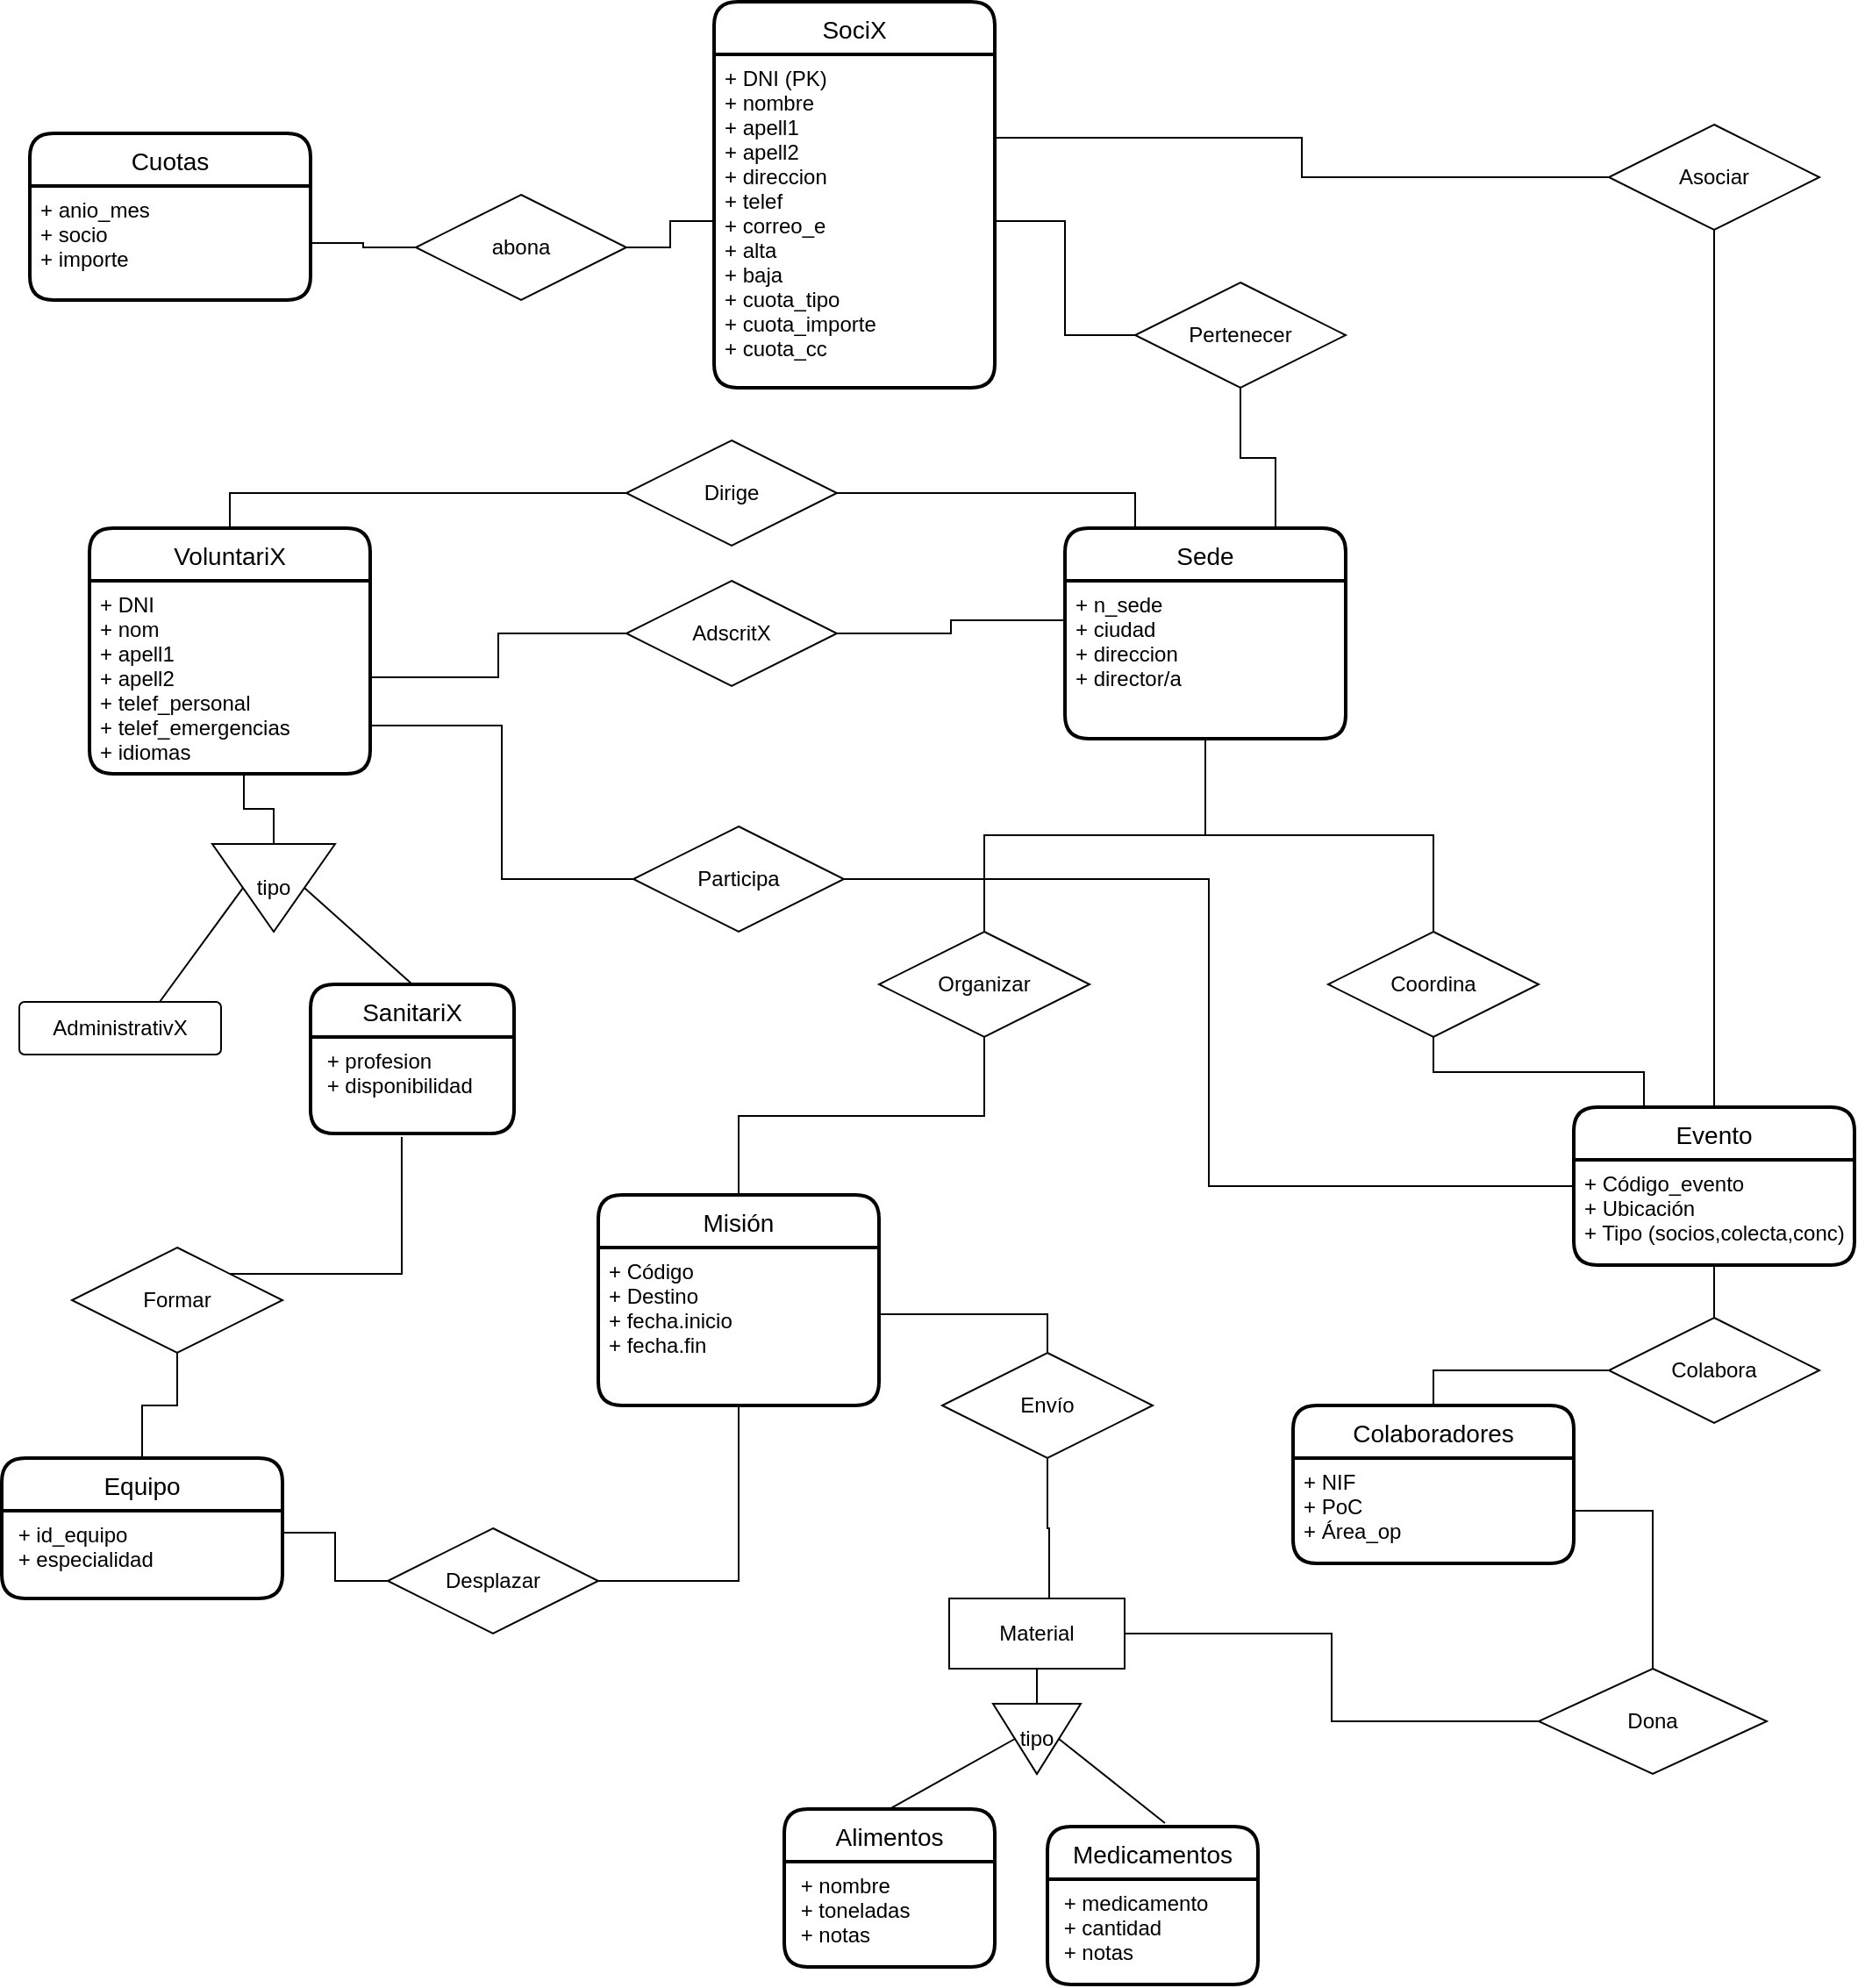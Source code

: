 <mxfile version="14.4.3" type="device"><diagram id="SBgP6ZWbKOvPVADEO_v5" name="Página-1"><mxGraphModel dx="1086" dy="806" grid="1" gridSize="10" guides="1" tooltips="1" connect="1" arrows="1" fold="1" page="1" pageScale="1" pageWidth="827" pageHeight="1169" math="0" shadow="0"><root><mxCell id="0"/><mxCell id="1" parent="0"/><mxCell id="k38d3QJenyf0gSWcsNWi-136" style="edgeStyle=orthogonalEdgeStyle;rounded=0;orthogonalLoop=1;jettySize=auto;html=1;exitX=0.5;exitY=0;exitDx=0;exitDy=0;entryX=0;entryY=0.5;entryDx=0;entryDy=0;endArrow=none;endFill=0;" parent="1" source="k38d3QJenyf0gSWcsNWi-140" target="k38d3QJenyf0gSWcsNWi-135" edge="1"><mxGeometry relative="1" as="geometry"><mxPoint x="180" y="350" as="sourcePoint"/></mxGeometry></mxCell><mxCell id="k38d3QJenyf0gSWcsNWi-77" style="edgeStyle=orthogonalEdgeStyle;rounded=0;orthogonalLoop=1;jettySize=auto;html=1;entryX=0.5;entryY=1;entryDx=0;entryDy=0;endArrow=none;endFill=0;exitX=0.75;exitY=0;exitDx=0;exitDy=0;" parent="1" source="k38d3QJenyf0gSWcsNWi-132" target="k38d3QJenyf0gSWcsNWi-74" edge="1"><mxGeometry relative="1" as="geometry"><mxPoint x="740" y="350" as="sourcePoint"/></mxGeometry></mxCell><mxCell id="k38d3QJenyf0gSWcsNWi-89" style="edgeStyle=orthogonalEdgeStyle;rounded=0;orthogonalLoop=1;jettySize=auto;html=1;exitX=0.5;exitY=1;exitDx=0;exitDy=0;entryX=0.5;entryY=0;entryDx=0;entryDy=0;endArrow=none;endFill=0;" parent="1" source="k38d3QJenyf0gSWcsNWi-133" target="k38d3QJenyf0gSWcsNWi-88" edge="1"><mxGeometry relative="1" as="geometry"><mxPoint x="740" y="390" as="sourcePoint"/></mxGeometry></mxCell><mxCell id="k38d3QJenyf0gSWcsNWi-75" style="edgeStyle=orthogonalEdgeStyle;rounded=0;orthogonalLoop=1;jettySize=auto;html=1;exitX=1;exitY=0.5;exitDx=0;exitDy=0;entryX=0;entryY=0.25;entryDx=0;entryDy=0;endArrow=none;endFill=0;" parent="1" source="k38d3QJenyf0gSWcsNWi-72" target="k38d3QJenyf0gSWcsNWi-133" edge="1"><mxGeometry relative="1" as="geometry"><mxPoint x="690" y="370" as="targetPoint"/></mxGeometry></mxCell><mxCell id="k38d3QJenyf0gSWcsNWi-76" style="edgeStyle=orthogonalEdgeStyle;rounded=0;orthogonalLoop=1;jettySize=auto;html=1;endArrow=none;endFill=0;entryX=1;entryY=0.5;entryDx=0;entryDy=0;" parent="1" source="k38d3QJenyf0gSWcsNWi-72" target="k38d3QJenyf0gSWcsNWi-141" edge="1"><mxGeometry relative="1" as="geometry"><mxPoint x="230" y="370" as="targetPoint"/></mxGeometry></mxCell><mxCell id="k38d3QJenyf0gSWcsNWi-72" value="AdscritX" style="shape=rhombus;perimeter=rhombusPerimeter;whiteSpace=wrap;html=1;align=center;" parent="1" vertex="1"><mxGeometry x="390" y="340" width="120" height="60" as="geometry"/></mxCell><mxCell id="k38d3QJenyf0gSWcsNWi-78" style="edgeStyle=orthogonalEdgeStyle;rounded=0;orthogonalLoop=1;jettySize=auto;html=1;exitX=0;exitY=0.5;exitDx=0;exitDy=0;endArrow=none;endFill=0;" parent="1" source="k38d3QJenyf0gSWcsNWi-74" target="k38d3QJenyf0gSWcsNWi-123" edge="1"><mxGeometry relative="1" as="geometry"><mxPoint x="380" y="200" as="targetPoint"/></mxGeometry></mxCell><mxCell id="k38d3QJenyf0gSWcsNWi-74" value="Pertenecer" style="shape=rhombus;perimeter=rhombusPerimeter;whiteSpace=wrap;html=1;align=center;" parent="1" vertex="1"><mxGeometry x="680" y="170" width="120" height="60" as="geometry"/></mxCell><mxCell id="k38d3QJenyf0gSWcsNWi-79" style="edgeStyle=orthogonalEdgeStyle;rounded=0;jumpSize=1;orthogonalLoop=1;jettySize=auto;html=1;exitX=0.55;exitY=1.008;exitDx=0;exitDy=0;entryX=0;entryY=0.5;entryDx=0;entryDy=0;endArrow=none;endFill=0;exitPerimeter=0;" parent="1" source="k38d3QJenyf0gSWcsNWi-141" target="k38d3QJenyf0gSWcsNWi-81" edge="1"><mxGeometry relative="1" as="geometry"><mxPoint x="184" y="500" as="sourcePoint"/></mxGeometry></mxCell><mxCell id="k38d3QJenyf0gSWcsNWi-80" style="edgeStyle=orthogonalEdgeStyle;rounded=0;orthogonalLoop=1;jettySize=auto;html=1;exitX=0.5;exitY=1;exitDx=0;exitDy=0;entryX=0.5;entryY=0;entryDx=0;entryDy=0;strokeColor=none;jumpSize=2;" parent="1" source="k38d3QJenyf0gSWcsNWi-81" target="k38d3QJenyf0gSWcsNWi-82" edge="1"><mxGeometry relative="1" as="geometry"/></mxCell><mxCell id="k38d3QJenyf0gSWcsNWi-81" value="tipo" style="triangle;whiteSpace=wrap;html=1;direction=south;" parent="1" vertex="1"><mxGeometry x="154" y="490" width="70" height="50" as="geometry"/></mxCell><mxCell id="k38d3QJenyf0gSWcsNWi-82" value="AdministrativX" style="rounded=1;arcSize=10;whiteSpace=wrap;html=1;align=center;" parent="1" vertex="1"><mxGeometry x="44" y="580" width="115" height="30" as="geometry"/></mxCell><mxCell id="k38d3QJenyf0gSWcsNWi-84" value="" style="endArrow=none;html=1;entryX=0.5;entryY=1;entryDx=0;entryDy=0;" parent="1" target="k38d3QJenyf0gSWcsNWi-81" edge="1"><mxGeometry width="50" height="50" relative="1" as="geometry"><mxPoint x="124" y="580" as="sourcePoint"/><mxPoint x="174" y="530" as="targetPoint"/></mxGeometry></mxCell><mxCell id="k38d3QJenyf0gSWcsNWi-85" value="" style="endArrow=none;html=1;entryX=0.5;entryY=0;entryDx=0;entryDy=0;exitX=0.5;exitY=0;exitDx=0;exitDy=0;" parent="1" source="k38d3QJenyf0gSWcsNWi-81" target="k38d3QJenyf0gSWcsNWi-145" edge="1"><mxGeometry width="50" height="50" relative="1" as="geometry"><mxPoint x="264" y="560" as="sourcePoint"/><mxPoint x="256.5" y="580" as="targetPoint"/></mxGeometry></mxCell><mxCell id="k38d3QJenyf0gSWcsNWi-104" style="edgeStyle=orthogonalEdgeStyle;rounded=0;orthogonalLoop=1;jettySize=auto;html=1;exitX=1.006;exitY=0.422;exitDx=0;exitDy=0;entryX=0.5;entryY=0;entryDx=0;entryDy=0;endArrow=none;endFill=0;exitPerimeter=0;" parent="1" source="k38d3QJenyf0gSWcsNWi-139" target="k38d3QJenyf0gSWcsNWi-103" edge="1"><mxGeometry relative="1" as="geometry"><mxPoint x="504" y="700" as="sourcePoint"/></mxGeometry></mxCell><mxCell id="k38d3QJenyf0gSWcsNWi-90" style="edgeStyle=orthogonalEdgeStyle;rounded=0;orthogonalLoop=1;jettySize=auto;html=1;exitX=0.5;exitY=1;exitDx=0;exitDy=0;endArrow=none;endFill=0;entryX=0.5;entryY=0;entryDx=0;entryDy=0;" parent="1" source="k38d3QJenyf0gSWcsNWi-88" target="k38d3QJenyf0gSWcsNWi-138" edge="1"><mxGeometry relative="1" as="geometry"><mxPoint x="454" y="680" as="targetPoint"/></mxGeometry></mxCell><mxCell id="k38d3QJenyf0gSWcsNWi-88" value="Organizar" style="shape=rhombus;perimeter=rhombusPerimeter;whiteSpace=wrap;html=1;align=center;" parent="1" vertex="1"><mxGeometry x="534" y="540" width="120" height="60" as="geometry"/></mxCell><mxCell id="k38d3QJenyf0gSWcsNWi-107" style="edgeStyle=orthogonalEdgeStyle;rounded=0;orthogonalLoop=1;jettySize=auto;html=1;exitX=1;exitY=0.25;exitDx=0;exitDy=0;entryX=0;entryY=0.5;entryDx=0;entryDy=0;endArrow=none;endFill=0;" parent="1" source="k38d3QJenyf0gSWcsNWi-144" target="k38d3QJenyf0gSWcsNWi-106" edge="1"><mxGeometry relative="1" as="geometry"><mxPoint x="184" y="930" as="sourcePoint"/></mxGeometry></mxCell><mxCell id="k38d3QJenyf0gSWcsNWi-94" style="edgeStyle=orthogonalEdgeStyle;rounded=0;orthogonalLoop=1;jettySize=auto;html=1;exitX=0.5;exitY=1;exitDx=0;exitDy=0;entryX=0.5;entryY=0;entryDx=0;entryDy=0;endArrow=none;endFill=0;" parent="1" source="k38d3QJenyf0gSWcsNWi-92" target="k38d3QJenyf0gSWcsNWi-143" edge="1"><mxGeometry relative="1" as="geometry"><mxPoint x="134" y="910" as="targetPoint"/></mxGeometry></mxCell><mxCell id="k38d3QJenyf0gSWcsNWi-151" style="edgeStyle=orthogonalEdgeStyle;rounded=0;orthogonalLoop=1;jettySize=auto;html=1;exitX=1;exitY=0;exitDx=0;exitDy=0;entryX=0.448;entryY=1.036;entryDx=0;entryDy=0;entryPerimeter=0;endArrow=none;endFill=0;" parent="1" source="k38d3QJenyf0gSWcsNWi-92" target="k38d3QJenyf0gSWcsNWi-146" edge="1"><mxGeometry relative="1" as="geometry"/></mxCell><mxCell id="k38d3QJenyf0gSWcsNWi-92" value="Formar" style="shape=rhombus;perimeter=rhombusPerimeter;whiteSpace=wrap;html=1;align=center;" parent="1" vertex="1"><mxGeometry x="74" y="720" width="120" height="60" as="geometry"/></mxCell><mxCell id="k38d3QJenyf0gSWcsNWi-102" style="edgeStyle=orthogonalEdgeStyle;rounded=0;orthogonalLoop=1;jettySize=auto;html=1;exitX=0.5;exitY=1;exitDx=0;exitDy=0;entryX=0;entryY=0.5;entryDx=0;entryDy=0;endArrow=none;endFill=0;" parent="1" source="k38d3QJenyf0gSWcsNWi-95" target="k38d3QJenyf0gSWcsNWi-97" edge="1"><mxGeometry relative="1" as="geometry"/></mxCell><mxCell id="k38d3QJenyf0gSWcsNWi-95" value="Material" style="whiteSpace=wrap;html=1;align=center;" parent="1" vertex="1"><mxGeometry x="574" y="920" width="100" height="40" as="geometry"/></mxCell><mxCell id="k38d3QJenyf0gSWcsNWi-96" style="edgeStyle=orthogonalEdgeStyle;rounded=0;orthogonalLoop=1;jettySize=auto;html=1;exitX=0.5;exitY=1;exitDx=0;exitDy=0;entryX=0.5;entryY=0;entryDx=0;entryDy=0;strokeColor=none;jumpSize=2;" parent="1" source="k38d3QJenyf0gSWcsNWi-97" edge="1"><mxGeometry relative="1" as="geometry"><mxPoint x="551.5" y="1040" as="targetPoint"/></mxGeometry></mxCell><mxCell id="k38d3QJenyf0gSWcsNWi-97" value="tipo" style="triangle;whiteSpace=wrap;html=1;direction=south;" parent="1" vertex="1"><mxGeometry x="599" y="980" width="50" height="40" as="geometry"/></mxCell><mxCell id="k38d3QJenyf0gSWcsNWi-100" value="" style="endArrow=none;html=1;entryX=0.5;entryY=1;entryDx=0;entryDy=0;exitX=0.5;exitY=0;exitDx=0;exitDy=0;" parent="1" source="k38d3QJenyf0gSWcsNWi-152" target="k38d3QJenyf0gSWcsNWi-97" edge="1"><mxGeometry width="50" height="50" relative="1" as="geometry"><mxPoint x="564" y="1040" as="sourcePoint"/><mxPoint x="614" y="990" as="targetPoint"/></mxGeometry></mxCell><mxCell id="k38d3QJenyf0gSWcsNWi-101" value="" style="endArrow=none;html=1;entryX=0.558;entryY=-0.022;entryDx=0;entryDy=0;exitX=0.5;exitY=0;exitDx=0;exitDy=0;entryPerimeter=0;" parent="1" source="k38d3QJenyf0gSWcsNWi-97" target="k38d3QJenyf0gSWcsNWi-157" edge="1"><mxGeometry width="50" height="50" relative="1" as="geometry"><mxPoint x="704" y="1020" as="sourcePoint"/><mxPoint x="701.5" y="1040" as="targetPoint"/></mxGeometry></mxCell><mxCell id="k38d3QJenyf0gSWcsNWi-105" style="edgeStyle=orthogonalEdgeStyle;rounded=0;orthogonalLoop=1;jettySize=auto;html=1;exitX=0.5;exitY=1;exitDx=0;exitDy=0;entryX=0.57;entryY=0;entryDx=0;entryDy=0;entryPerimeter=0;endArrow=none;endFill=0;" parent="1" source="k38d3QJenyf0gSWcsNWi-103" target="k38d3QJenyf0gSWcsNWi-95" edge="1"><mxGeometry relative="1" as="geometry"/></mxCell><mxCell id="k38d3QJenyf0gSWcsNWi-103" value="Envío" style="shape=rhombus;perimeter=rhombusPerimeter;whiteSpace=wrap;html=1;align=center;" parent="1" vertex="1"><mxGeometry x="570" y="780" width="120" height="60" as="geometry"/></mxCell><mxCell id="k38d3QJenyf0gSWcsNWi-108" style="edgeStyle=orthogonalEdgeStyle;rounded=0;orthogonalLoop=1;jettySize=auto;html=1;exitX=1;exitY=0.5;exitDx=0;exitDy=0;entryX=0.5;entryY=1;entryDx=0;entryDy=0;endArrow=none;endFill=0;" parent="1" source="k38d3QJenyf0gSWcsNWi-106" target="k38d3QJenyf0gSWcsNWi-139" edge="1"><mxGeometry relative="1" as="geometry"><mxPoint x="454" y="760" as="targetPoint"/></mxGeometry></mxCell><mxCell id="k38d3QJenyf0gSWcsNWi-106" value="Desplazar" style="shape=rhombus;perimeter=rhombusPerimeter;whiteSpace=wrap;html=1;align=center;" parent="1" vertex="1"><mxGeometry x="254" y="880" width="120" height="60" as="geometry"/></mxCell><mxCell id="k38d3QJenyf0gSWcsNWi-122" value="SociX" style="swimlane;childLayout=stackLayout;horizontal=1;startSize=30;horizontalStack=0;rounded=1;fontSize=14;fontStyle=0;strokeWidth=2;resizeParent=0;resizeLast=1;shadow=0;dashed=0;align=center;" parent="1" vertex="1"><mxGeometry x="440" y="10" width="160" height="220" as="geometry"><mxRectangle x="210" y="100" width="40" height="30" as="alternateBounds"/></mxGeometry></mxCell><mxCell id="k38d3QJenyf0gSWcsNWi-123" value="+ DNI (PK)&#10;+ nombre&#10;+ apell1&#10;+ apell2&#10;+ direccion&#10;+ telef&#10;+ correo_e&#10;+ alta&#10;+ baja&#10;+ cuota_tipo&#10;+ cuota_importe&#10;+ cuota_cc" style="align=left;strokeColor=none;fillColor=none;spacingLeft=4;fontSize=12;verticalAlign=top;resizable=0;rotatable=0;part=1;" parent="k38d3QJenyf0gSWcsNWi-122" vertex="1"><mxGeometry y="30" width="160" height="190" as="geometry"/></mxCell><mxCell id="k38d3QJenyf0gSWcsNWi-127" value="Cuotas" style="swimlane;childLayout=stackLayout;horizontal=1;startSize=30;horizontalStack=0;rounded=1;fontSize=14;fontStyle=0;strokeWidth=2;resizeParent=0;resizeLast=1;shadow=0;dashed=0;align=center;" parent="1" vertex="1"><mxGeometry x="50" y="85" width="160" height="95" as="geometry"/></mxCell><mxCell id="k38d3QJenyf0gSWcsNWi-128" value="+ anio_mes&#10;+ socio&#10;+ importe" style="align=left;strokeColor=none;fillColor=none;spacingLeft=4;fontSize=12;verticalAlign=top;resizable=0;rotatable=0;part=1;" parent="k38d3QJenyf0gSWcsNWi-127" vertex="1"><mxGeometry y="30" width="160" height="65" as="geometry"/></mxCell><mxCell id="k38d3QJenyf0gSWcsNWi-130" style="edgeStyle=orthogonalEdgeStyle;rounded=0;orthogonalLoop=1;jettySize=auto;html=1;entryX=1;entryY=0.5;entryDx=0;entryDy=0;endArrow=none;endFill=0;" parent="1" source="k38d3QJenyf0gSWcsNWi-129" target="k38d3QJenyf0gSWcsNWi-128" edge="1"><mxGeometry relative="1" as="geometry"/></mxCell><mxCell id="k38d3QJenyf0gSWcsNWi-131" style="edgeStyle=orthogonalEdgeStyle;rounded=0;orthogonalLoop=1;jettySize=auto;html=1;exitX=1;exitY=0.5;exitDx=0;exitDy=0;entryX=0;entryY=0.5;entryDx=0;entryDy=0;endArrow=none;endFill=0;" parent="1" source="k38d3QJenyf0gSWcsNWi-129" target="k38d3QJenyf0gSWcsNWi-123" edge="1"><mxGeometry relative="1" as="geometry"/></mxCell><mxCell id="k38d3QJenyf0gSWcsNWi-129" value="abona" style="shape=rhombus;perimeter=rhombusPerimeter;whiteSpace=wrap;html=1;align=center;" parent="1" vertex="1"><mxGeometry x="270" y="120" width="120" height="60" as="geometry"/></mxCell><mxCell id="k38d3QJenyf0gSWcsNWi-132" value="Sede" style="swimlane;childLayout=stackLayout;horizontal=1;startSize=30;horizontalStack=0;rounded=1;fontSize=14;fontStyle=0;strokeWidth=2;resizeParent=0;resizeLast=1;shadow=0;dashed=0;align=center;" parent="1" vertex="1"><mxGeometry x="640" y="310" width="160" height="120" as="geometry"/></mxCell><mxCell id="k38d3QJenyf0gSWcsNWi-133" value="+ n_sede&#10;+ ciudad&#10;+ direccion&#10;+ director/a" style="align=left;strokeColor=none;fillColor=none;spacingLeft=4;fontSize=12;verticalAlign=top;resizable=0;rotatable=0;part=1;" parent="k38d3QJenyf0gSWcsNWi-132" vertex="1"><mxGeometry y="30" width="160" height="90" as="geometry"/></mxCell><mxCell id="k38d3QJenyf0gSWcsNWi-137" style="edgeStyle=orthogonalEdgeStyle;rounded=0;orthogonalLoop=1;jettySize=auto;html=1;exitX=1;exitY=0.5;exitDx=0;exitDy=0;entryX=0.25;entryY=0;entryDx=0;entryDy=0;endArrow=none;endFill=0;" parent="1" source="k38d3QJenyf0gSWcsNWi-135" target="k38d3QJenyf0gSWcsNWi-132" edge="1"><mxGeometry relative="1" as="geometry"/></mxCell><mxCell id="k38d3QJenyf0gSWcsNWi-135" value="Dirige" style="shape=rhombus;perimeter=rhombusPerimeter;whiteSpace=wrap;html=1;align=center;" parent="1" vertex="1"><mxGeometry x="390" y="260" width="120" height="60" as="geometry"/></mxCell><mxCell id="k38d3QJenyf0gSWcsNWi-138" value="Misión" style="swimlane;childLayout=stackLayout;horizontal=1;startSize=30;horizontalStack=0;rounded=1;fontSize=14;fontStyle=0;strokeWidth=2;resizeParent=0;resizeLast=1;shadow=0;dashed=0;align=center;" parent="1" vertex="1"><mxGeometry x="374" y="690" width="160" height="120" as="geometry"/></mxCell><mxCell id="k38d3QJenyf0gSWcsNWi-139" value="+ Código&#10;+ Destino&#10;+ fecha.inicio&#10;+ fecha.fin" style="align=left;strokeColor=none;fillColor=none;spacingLeft=4;fontSize=12;verticalAlign=top;resizable=0;rotatable=0;part=1;" parent="k38d3QJenyf0gSWcsNWi-138" vertex="1"><mxGeometry y="30" width="160" height="90" as="geometry"/></mxCell><mxCell id="k38d3QJenyf0gSWcsNWi-140" value="VoluntariX" style="swimlane;childLayout=stackLayout;horizontal=1;startSize=30;horizontalStack=0;rounded=1;fontSize=14;fontStyle=0;strokeWidth=2;resizeParent=0;resizeLast=1;shadow=0;dashed=0;align=center;" parent="1" vertex="1"><mxGeometry x="84" y="310" width="160" height="140" as="geometry"/></mxCell><mxCell id="k38d3QJenyf0gSWcsNWi-141" value="+ DNI&#10;+ nom&#10;+ apell1&#10;+ apell2&#10;+ telef_personal&#10;+ telef_emergencias&#10;+ idiomas" style="align=left;strokeColor=none;fillColor=none;spacingLeft=4;fontSize=12;verticalAlign=top;resizable=0;rotatable=0;part=1;" parent="k38d3QJenyf0gSWcsNWi-140" vertex="1"><mxGeometry y="30" width="160" height="110" as="geometry"/></mxCell><mxCell id="k38d3QJenyf0gSWcsNWi-143" value="Equipo" style="swimlane;childLayout=stackLayout;horizontal=1;startSize=30;horizontalStack=0;rounded=1;fontSize=14;fontStyle=0;strokeWidth=2;resizeParent=0;resizeLast=1;shadow=0;dashed=0;align=center;" parent="1" vertex="1"><mxGeometry x="34" y="840" width="160" height="80" as="geometry"/></mxCell><mxCell id="k38d3QJenyf0gSWcsNWi-144" value=" + id_equipo&#10; + especialidad" style="align=left;strokeColor=none;fillColor=none;spacingLeft=4;fontSize=12;verticalAlign=top;resizable=0;rotatable=0;part=1;" parent="k38d3QJenyf0gSWcsNWi-143" vertex="1"><mxGeometry y="30" width="160" height="50" as="geometry"/></mxCell><mxCell id="k38d3QJenyf0gSWcsNWi-145" value="SanitariX" style="swimlane;childLayout=stackLayout;horizontal=1;startSize=30;horizontalStack=0;rounded=1;fontSize=14;fontStyle=0;strokeWidth=2;resizeParent=0;resizeLast=1;shadow=0;dashed=0;align=center;" parent="1" vertex="1"><mxGeometry x="210" y="570" width="116" height="85" as="geometry"/></mxCell><mxCell id="k38d3QJenyf0gSWcsNWi-146" value=" + profesion&#10; + disponibilidad" style="align=left;strokeColor=none;fillColor=none;spacingLeft=4;fontSize=12;verticalAlign=top;resizable=0;rotatable=0;part=1;" parent="k38d3QJenyf0gSWcsNWi-145" vertex="1"><mxGeometry y="30" width="116" height="55" as="geometry"/></mxCell><mxCell id="k38d3QJenyf0gSWcsNWi-152" value="Alimentos" style="swimlane;childLayout=stackLayout;horizontal=1;startSize=30;horizontalStack=0;rounded=1;fontSize=14;fontStyle=0;strokeWidth=2;resizeParent=0;resizeLast=1;shadow=0;dashed=0;align=center;" parent="1" vertex="1"><mxGeometry x="480" y="1040" width="120" height="90" as="geometry"/></mxCell><mxCell id="k38d3QJenyf0gSWcsNWi-153" value=" + nombre&#10; + toneladas&#10; + notas" style="align=left;strokeColor=none;fillColor=none;spacingLeft=4;fontSize=12;verticalAlign=top;resizable=0;rotatable=0;part=1;" parent="k38d3QJenyf0gSWcsNWi-152" vertex="1"><mxGeometry y="30" width="120" height="60" as="geometry"/></mxCell><mxCell id="k38d3QJenyf0gSWcsNWi-157" value="Medicamentos" style="swimlane;childLayout=stackLayout;horizontal=1;startSize=30;horizontalStack=0;rounded=1;fontSize=14;fontStyle=0;strokeWidth=2;resizeParent=0;resizeLast=1;shadow=0;dashed=0;align=center;" parent="1" vertex="1"><mxGeometry x="630" y="1050" width="120" height="90" as="geometry"/></mxCell><mxCell id="k38d3QJenyf0gSWcsNWi-158" value=" + medicamento&#10; + cantidad&#10; + notas" style="align=left;strokeColor=none;fillColor=none;spacingLeft=4;fontSize=12;verticalAlign=top;resizable=0;rotatable=0;part=1;" parent="k38d3QJenyf0gSWcsNWi-157" vertex="1"><mxGeometry y="30" width="120" height="60" as="geometry"/></mxCell><mxCell id="k38d3QJenyf0gSWcsNWi-164" style="edgeStyle=orthogonalEdgeStyle;rounded=0;orthogonalLoop=1;jettySize=auto;html=1;exitX=0.5;exitY=1;exitDx=0;exitDy=0;entryX=0.25;entryY=0;entryDx=0;entryDy=0;endArrow=none;endFill=0;" parent="1" source="k38d3QJenyf0gSWcsNWi-159" target="k38d3QJenyf0gSWcsNWi-161" edge="1"><mxGeometry relative="1" as="geometry"/></mxCell><mxCell id="k38d3QJenyf0gSWcsNWi-159" value="Coordina" style="shape=rhombus;perimeter=rhombusPerimeter;whiteSpace=wrap;html=1;align=center;" parent="1" vertex="1"><mxGeometry x="790" y="540" width="120" height="60" as="geometry"/></mxCell><mxCell id="k38d3QJenyf0gSWcsNWi-160" style="edgeStyle=orthogonalEdgeStyle;rounded=0;orthogonalLoop=1;jettySize=auto;html=1;exitX=0.5;exitY=1;exitDx=0;exitDy=0;entryX=0.5;entryY=0;entryDx=0;entryDy=0;endArrow=none;endFill=0;" parent="1" source="k38d3QJenyf0gSWcsNWi-133" target="k38d3QJenyf0gSWcsNWi-159" edge="1"><mxGeometry relative="1" as="geometry"/></mxCell><mxCell id="k38d3QJenyf0gSWcsNWi-161" value="Evento" style="swimlane;childLayout=stackLayout;horizontal=1;startSize=30;horizontalStack=0;rounded=1;fontSize=14;fontStyle=0;strokeWidth=2;resizeParent=0;resizeLast=1;shadow=0;dashed=0;align=center;" parent="1" vertex="1"><mxGeometry x="930" y="640" width="160" height="90" as="geometry"/></mxCell><mxCell id="k38d3QJenyf0gSWcsNWi-162" value="+ Código_evento&#10;+ Ubicación&#10;+ Tipo (socios,colecta,conc)" style="align=left;strokeColor=none;fillColor=none;spacingLeft=4;fontSize=12;verticalAlign=top;resizable=0;rotatable=0;part=1;" parent="k38d3QJenyf0gSWcsNWi-161" vertex="1"><mxGeometry y="30" width="160" height="60" as="geometry"/></mxCell><mxCell id="k38d3QJenyf0gSWcsNWi-167" style="edgeStyle=orthogonalEdgeStyle;rounded=0;orthogonalLoop=1;jettySize=auto;html=1;exitX=0.5;exitY=1;exitDx=0;exitDy=0;entryX=0.5;entryY=0;entryDx=0;entryDy=0;endArrow=none;endFill=0;" parent="1" source="k38d3QJenyf0gSWcsNWi-165" target="k38d3QJenyf0gSWcsNWi-161" edge="1"><mxGeometry relative="1" as="geometry"/></mxCell><mxCell id="k38d3QJenyf0gSWcsNWi-165" value="Asociar" style="shape=rhombus;perimeter=rhombusPerimeter;whiteSpace=wrap;html=1;align=center;" parent="1" vertex="1"><mxGeometry x="950" y="80" width="120" height="60" as="geometry"/></mxCell><mxCell id="k38d3QJenyf0gSWcsNWi-166" style="edgeStyle=orthogonalEdgeStyle;rounded=0;orthogonalLoop=1;jettySize=auto;html=1;exitX=1;exitY=0.25;exitDx=0;exitDy=0;entryX=0;entryY=0.5;entryDx=0;entryDy=0;endArrow=none;endFill=0;" parent="1" source="k38d3QJenyf0gSWcsNWi-123" target="k38d3QJenyf0gSWcsNWi-165" edge="1"><mxGeometry relative="1" as="geometry"/></mxCell><mxCell id="k38d3QJenyf0gSWcsNWi-181" style="edgeStyle=orthogonalEdgeStyle;rounded=0;orthogonalLoop=1;jettySize=auto;html=1;exitX=0.5;exitY=0;exitDx=0;exitDy=0;entryX=0;entryY=0.5;entryDx=0;entryDy=0;endArrow=none;endFill=0;" parent="1" source="k38d3QJenyf0gSWcsNWi-168" target="k38d3QJenyf0gSWcsNWi-170" edge="1"><mxGeometry relative="1" as="geometry"/></mxCell><mxCell id="k38d3QJenyf0gSWcsNWi-168" value="Colaboradores" style="swimlane;childLayout=stackLayout;horizontal=1;startSize=30;horizontalStack=0;rounded=1;fontSize=14;fontStyle=0;strokeWidth=2;resizeParent=0;resizeLast=1;shadow=0;dashed=0;align=center;" parent="1" vertex="1"><mxGeometry x="770" y="810" width="160" height="90" as="geometry"/></mxCell><mxCell id="k38d3QJenyf0gSWcsNWi-169" value="+ NIF&#10;+ PoC&#10;+ Área_op" style="align=left;strokeColor=none;fillColor=none;spacingLeft=4;fontSize=12;verticalAlign=top;resizable=0;rotatable=0;part=1;" parent="k38d3QJenyf0gSWcsNWi-168" vertex="1"><mxGeometry y="30" width="160" height="60" as="geometry"/></mxCell><mxCell id="k38d3QJenyf0gSWcsNWi-182" style="edgeStyle=orthogonalEdgeStyle;rounded=0;orthogonalLoop=1;jettySize=auto;html=1;exitX=0.5;exitY=0;exitDx=0;exitDy=0;entryX=0.5;entryY=1;entryDx=0;entryDy=0;endArrow=none;endFill=0;" parent="1" source="k38d3QJenyf0gSWcsNWi-170" target="k38d3QJenyf0gSWcsNWi-162" edge="1"><mxGeometry relative="1" as="geometry"/></mxCell><mxCell id="k38d3QJenyf0gSWcsNWi-170" value="Colabora" style="shape=rhombus;perimeter=rhombusPerimeter;whiteSpace=wrap;html=1;align=center;" parent="1" vertex="1"><mxGeometry x="950" y="760" width="120" height="60" as="geometry"/></mxCell><mxCell id="k38d3QJenyf0gSWcsNWi-184" style="edgeStyle=orthogonalEdgeStyle;rounded=0;orthogonalLoop=1;jettySize=auto;html=1;exitX=0;exitY=0.5;exitDx=0;exitDy=0;entryX=1;entryY=0.5;entryDx=0;entryDy=0;endArrow=none;endFill=0;" parent="1" source="k38d3QJenyf0gSWcsNWi-173" target="k38d3QJenyf0gSWcsNWi-95" edge="1"><mxGeometry relative="1" as="geometry"/></mxCell><mxCell id="k38d3QJenyf0gSWcsNWi-173" value="Dona" style="shape=rhombus;perimeter=rhombusPerimeter;whiteSpace=wrap;html=1;align=center;" parent="1" vertex="1"><mxGeometry x="910" y="960" width="130" height="60" as="geometry"/></mxCell><mxCell id="k38d3QJenyf0gSWcsNWi-178" style="edgeStyle=orthogonalEdgeStyle;rounded=0;orthogonalLoop=1;jettySize=auto;html=1;exitX=1;exitY=0.5;exitDx=0;exitDy=0;entryX=0;entryY=0.5;entryDx=0;entryDy=0;endArrow=none;endFill=0;" parent="1" source="k38d3QJenyf0gSWcsNWi-176" target="k38d3QJenyf0gSWcsNWi-161" edge="1"><mxGeometry relative="1" as="geometry"/></mxCell><mxCell id="k38d3QJenyf0gSWcsNWi-176" value="Participa" style="shape=rhombus;perimeter=rhombusPerimeter;whiteSpace=wrap;html=1;align=center;" parent="1" vertex="1"><mxGeometry x="394" y="480" width="120" height="60" as="geometry"/></mxCell><mxCell id="k38d3QJenyf0gSWcsNWi-177" style="edgeStyle=orthogonalEdgeStyle;rounded=0;orthogonalLoop=1;jettySize=auto;html=1;exitX=1;exitY=0.75;exitDx=0;exitDy=0;entryX=0;entryY=0.5;entryDx=0;entryDy=0;endArrow=none;endFill=0;" parent="1" source="k38d3QJenyf0gSWcsNWi-141" target="k38d3QJenyf0gSWcsNWi-176" edge="1"><mxGeometry relative="1" as="geometry"/></mxCell><mxCell id="k38d3QJenyf0gSWcsNWi-183" style="edgeStyle=orthogonalEdgeStyle;rounded=0;orthogonalLoop=1;jettySize=auto;html=1;exitX=1;exitY=0.5;exitDx=0;exitDy=0;entryX=0.5;entryY=0;entryDx=0;entryDy=0;endArrow=none;endFill=0;" parent="1" source="k38d3QJenyf0gSWcsNWi-169" target="k38d3QJenyf0gSWcsNWi-173" edge="1"><mxGeometry relative="1" as="geometry"/></mxCell></root></mxGraphModel></diagram></mxfile>